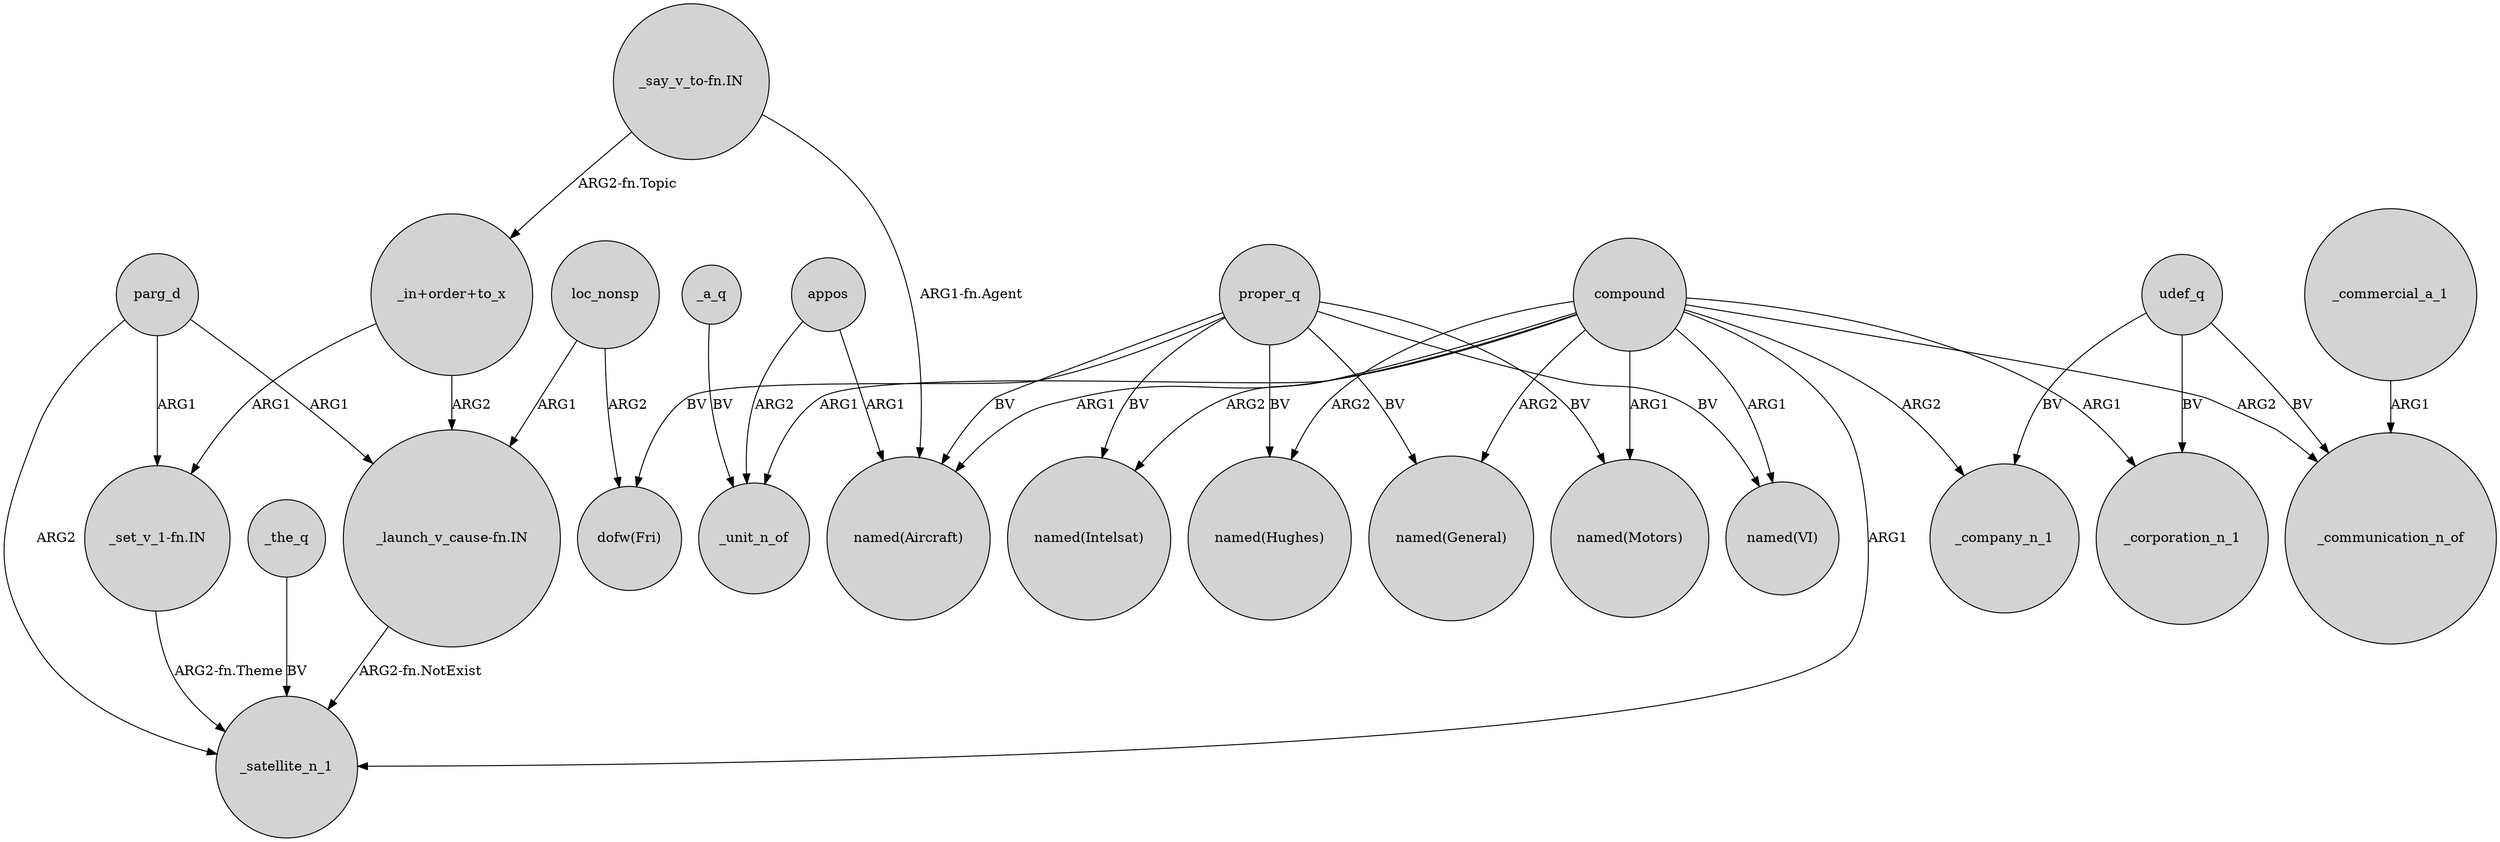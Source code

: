 digraph {
	node [shape=circle style=filled]
	proper_q -> "dofw(Fri)" [label=BV]
	appos -> "named(Aircraft)" [label=ARG1]
	proper_q -> "named(Aircraft)" [label=BV]
	compound -> "named(Hughes)" [label=ARG2]
	compound -> _unit_n_of [label=ARG1]
	proper_q -> "named(Motors)" [label=BV]
	appos -> _unit_n_of [label=ARG2]
	compound -> _company_n_1 [label=ARG2]
	proper_q -> "named(General)" [label=BV]
	_the_q -> _satellite_n_1 [label=BV]
	compound -> "named(General)" [label=ARG2]
	"_say_v_to-fn.IN" -> "named(Aircraft)" [label="ARG1-fn.Agent"]
	loc_nonsp -> "dofw(Fri)" [label=ARG2]
	compound -> _satellite_n_1 [label=ARG1]
	compound -> "named(VI)" [label=ARG1]
	"_say_v_to-fn.IN" -> "_in+order+to_x" [label="ARG2-fn.Topic"]
	proper_q -> "named(Intelsat)" [label=BV]
	parg_d -> "_launch_v_cause-fn.IN" [label=ARG1]
	udef_q -> _corporation_n_1 [label=BV]
	proper_q -> "named(Hughes)" [label=BV]
	proper_q -> "named(VI)" [label=BV]
	parg_d -> _satellite_n_1 [label=ARG2]
	compound -> _corporation_n_1 [label=ARG1]
	"_set_v_1-fn.IN" -> _satellite_n_1 [label="ARG2-fn.Theme"]
	loc_nonsp -> "_launch_v_cause-fn.IN" [label=ARG1]
	_a_q -> _unit_n_of [label=BV]
	_commercial_a_1 -> _communication_n_of [label=ARG1]
	udef_q -> _communication_n_of [label=BV]
	compound -> "named(Aircraft)" [label=ARG1]
	compound -> "named(Intelsat)" [label=ARG2]
	"_launch_v_cause-fn.IN" -> _satellite_n_1 [label="ARG2-fn.NotExist"]
	"_in+order+to_x" -> "_launch_v_cause-fn.IN" [label=ARG2]
	"_in+order+to_x" -> "_set_v_1-fn.IN" [label=ARG1]
	compound -> _communication_n_of [label=ARG2]
	parg_d -> "_set_v_1-fn.IN" [label=ARG1]
	udef_q -> _company_n_1 [label=BV]
	compound -> "named(Motors)" [label=ARG1]
}
